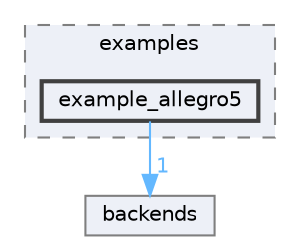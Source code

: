 digraph "runtime/imgui/examples/example_allegro5"
{
 // LATEX_PDF_SIZE
  bgcolor="transparent";
  edge [fontname=Helvetica,fontsize=10,labelfontname=Helvetica,labelfontsize=10];
  node [fontname=Helvetica,fontsize=10,shape=box,height=0.2,width=0.4];
  compound=true
  subgraph clusterdir_ab944393f9802f1f645e8d187873bf1b {
    graph [ bgcolor="#edf0f7", pencolor="grey50", label="examples", fontname=Helvetica,fontsize=10 style="filled,dashed", URL="dir_ab944393f9802f1f645e8d187873bf1b.html",tooltip=""]
  dir_2998ad00973f7428b5a181849a1d31ec [label="example_allegro5", fillcolor="#edf0f7", color="grey25", style="filled,bold", URL="dir_2998ad00973f7428b5a181849a1d31ec.html",tooltip=""];
  }
  dir_248c6eab834282c3fd2db1e6009aeb27 [label="backends", fillcolor="#edf0f7", color="grey50", style="filled", URL="dir_248c6eab834282c3fd2db1e6009aeb27.html",tooltip=""];
  dir_2998ad00973f7428b5a181849a1d31ec->dir_248c6eab834282c3fd2db1e6009aeb27 [headlabel="1", labeldistance=1.5 headhref="dir_000041_000007.html" href="dir_000041_000007.html" color="steelblue1" fontcolor="steelblue1"];
}

